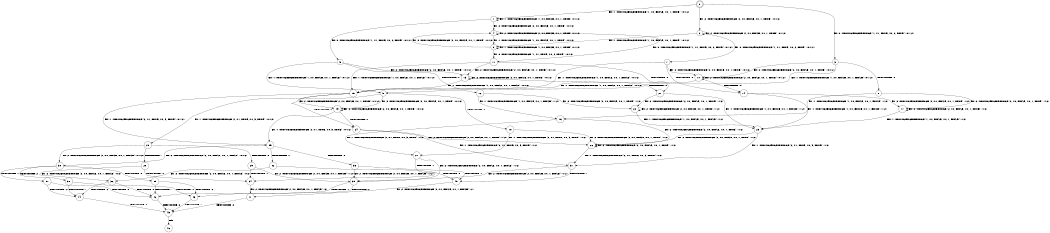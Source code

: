 digraph BCG {
size = "7, 10.5";
center = TRUE;
node [shape = circle];
0 [peripheries = 2];
0 -> 1 [label = "EX !1 !ATOMIC_EXCH_BRANCH (1, +0, FALSE, +0, 1, TRUE) !:0:1:2:"];
0 -> 2 [label = "EX !2 !ATOMIC_EXCH_BRANCH (2, +0, FALSE, +0, 1, TRUE) !:0:1:2:"];
0 -> 3 [label = "EX !0 !ATOMIC_EXCH_BRANCH (1, +1, TRUE, +0, 2, TRUE) !:0:1:2:"];
1 -> 4 [label = "EX !2 !ATOMIC_EXCH_BRANCH (2, +0, FALSE, +0, 1, TRUE) !:0:1:2:"];
1 -> 5 [label = "EX !0 !ATOMIC_EXCH_BRANCH (1, +1, TRUE, +0, 2, TRUE) !:0:1:2:"];
1 -> 1 [label = "EX !1 !ATOMIC_EXCH_BRANCH (1, +0, FALSE, +0, 1, TRUE) !:0:1:2:"];
2 -> 6 [label = "EX !1 !ATOMIC_EXCH_BRANCH (1, +0, FALSE, +0, 1, TRUE) !:0:1:2:"];
2 -> 7 [label = "EX !0 !ATOMIC_EXCH_BRANCH (1, +1, TRUE, +0, 2, TRUE) !:0:1:2:"];
2 -> 2 [label = "EX !2 !ATOMIC_EXCH_BRANCH (2, +0, FALSE, +0, 1, TRUE) !:0:1:2:"];
3 -> 8 [label = "TERMINATE !0"];
3 -> 9 [label = "EX !1 !ATOMIC_EXCH_BRANCH (1, +0, FALSE, +0, 1, FALSE) !:0:1:2:"];
3 -> 10 [label = "EX !2 !ATOMIC_EXCH_BRANCH (2, +0, FALSE, +0, 1, TRUE) !:0:1:2:"];
4 -> 11 [label = "EX !0 !ATOMIC_EXCH_BRANCH (1, +1, TRUE, +0, 2, TRUE) !:0:1:2:"];
4 -> 4 [label = "EX !2 !ATOMIC_EXCH_BRANCH (2, +0, FALSE, +0, 1, TRUE) !:0:1:2:"];
4 -> 6 [label = "EX !1 !ATOMIC_EXCH_BRANCH (1, +0, FALSE, +0, 1, TRUE) !:0:1:2:"];
5 -> 12 [label = "TERMINATE !0"];
5 -> 13 [label = "EX !2 !ATOMIC_EXCH_BRANCH (2, +0, FALSE, +0, 1, TRUE) !:0:1:2:"];
5 -> 9 [label = "EX !1 !ATOMIC_EXCH_BRANCH (1, +0, FALSE, +0, 1, FALSE) !:0:1:2:"];
6 -> 11 [label = "EX !0 !ATOMIC_EXCH_BRANCH (1, +1, TRUE, +0, 2, TRUE) !:0:1:2:"];
6 -> 4 [label = "EX !2 !ATOMIC_EXCH_BRANCH (2, +0, FALSE, +0, 1, TRUE) !:0:1:2:"];
6 -> 6 [label = "EX !1 !ATOMIC_EXCH_BRANCH (1, +0, FALSE, +0, 1, TRUE) !:0:1:2:"];
7 -> 14 [label = "TERMINATE !0"];
7 -> 15 [label = "EX !1 !ATOMIC_EXCH_BRANCH (1, +0, FALSE, +0, 1, FALSE) !:0:1:2:"];
7 -> 10 [label = "EX !2 !ATOMIC_EXCH_BRANCH (2, +0, FALSE, +0, 1, TRUE) !:0:1:2:"];
8 -> 16 [label = "EX !1 !ATOMIC_EXCH_BRANCH (1, +0, FALSE, +0, 1, FALSE) !:1:2:"];
8 -> 17 [label = "EX !2 !ATOMIC_EXCH_BRANCH (2, +0, FALSE, +0, 1, TRUE) !:1:2:"];
9 -> 18 [label = "TERMINATE !0"];
9 -> 19 [label = "EX !2 !ATOMIC_EXCH_BRANCH (2, +0, FALSE, +0, 1, TRUE) !:0:1:2:"];
9 -> 20 [label = "EX !1 !ATOMIC_EXCH_BRANCH (2, +1, TRUE, +0, 3, TRUE) !:0:1:2:"];
10 -> 14 [label = "TERMINATE !0"];
10 -> 15 [label = "EX !1 !ATOMIC_EXCH_BRANCH (1, +0, FALSE, +0, 1, FALSE) !:0:1:2:"];
10 -> 10 [label = "EX !2 !ATOMIC_EXCH_BRANCH (2, +0, FALSE, +0, 1, TRUE) !:0:1:2:"];
11 -> 21 [label = "TERMINATE !0"];
11 -> 13 [label = "EX !2 !ATOMIC_EXCH_BRANCH (2, +0, FALSE, +0, 1, TRUE) !:0:1:2:"];
11 -> 15 [label = "EX !1 !ATOMIC_EXCH_BRANCH (1, +0, FALSE, +0, 1, FALSE) !:0:1:2:"];
12 -> 22 [label = "EX !2 !ATOMIC_EXCH_BRANCH (2, +0, FALSE, +0, 1, TRUE) !:1:2:"];
12 -> 16 [label = "EX !1 !ATOMIC_EXCH_BRANCH (1, +0, FALSE, +0, 1, FALSE) !:1:2:"];
13 -> 21 [label = "TERMINATE !0"];
13 -> 13 [label = "EX !2 !ATOMIC_EXCH_BRANCH (2, +0, FALSE, +0, 1, TRUE) !:0:1:2:"];
13 -> 15 [label = "EX !1 !ATOMIC_EXCH_BRANCH (1, +0, FALSE, +0, 1, FALSE) !:0:1:2:"];
14 -> 23 [label = "EX !1 !ATOMIC_EXCH_BRANCH (1, +0, FALSE, +0, 1, FALSE) !:1:2:"];
14 -> 17 [label = "EX !2 !ATOMIC_EXCH_BRANCH (2, +0, FALSE, +0, 1, TRUE) !:1:2:"];
15 -> 24 [label = "TERMINATE !0"];
15 -> 19 [label = "EX !2 !ATOMIC_EXCH_BRANCH (2, +0, FALSE, +0, 1, TRUE) !:0:1:2:"];
15 -> 25 [label = "EX !1 !ATOMIC_EXCH_BRANCH (2, +1, TRUE, +0, 3, TRUE) !:0:1:2:"];
16 -> 26 [label = "EX !2 !ATOMIC_EXCH_BRANCH (2, +0, FALSE, +0, 1, TRUE) !:1:2:"];
16 -> 27 [label = "EX !1 !ATOMIC_EXCH_BRANCH (2, +1, TRUE, +0, 3, TRUE) !:1:2:"];
17 -> 23 [label = "EX !1 !ATOMIC_EXCH_BRANCH (1, +0, FALSE, +0, 1, FALSE) !:1:2:"];
17 -> 17 [label = "EX !2 !ATOMIC_EXCH_BRANCH (2, +0, FALSE, +0, 1, TRUE) !:1:2:"];
18 -> 26 [label = "EX !2 !ATOMIC_EXCH_BRANCH (2, +0, FALSE, +0, 1, TRUE) !:1:2:"];
18 -> 27 [label = "EX !1 !ATOMIC_EXCH_BRANCH (2, +1, TRUE, +0, 3, TRUE) !:1:2:"];
19 -> 24 [label = "TERMINATE !0"];
19 -> 19 [label = "EX !2 !ATOMIC_EXCH_BRANCH (2, +0, FALSE, +0, 1, TRUE) !:0:1:2:"];
19 -> 25 [label = "EX !1 !ATOMIC_EXCH_BRANCH (2, +1, TRUE, +0, 3, TRUE) !:0:1:2:"];
20 -> 28 [label = "TERMINATE !1"];
20 -> 29 [label = "TERMINATE !0"];
20 -> 30 [label = "EX !2 !ATOMIC_EXCH_BRANCH (2, +0, FALSE, +0, 1, FALSE) !:0:1:2:"];
21 -> 22 [label = "EX !2 !ATOMIC_EXCH_BRANCH (2, +0, FALSE, +0, 1, TRUE) !:1:2:"];
21 -> 23 [label = "EX !1 !ATOMIC_EXCH_BRANCH (1, +0, FALSE, +0, 1, FALSE) !:1:2:"];
22 -> 22 [label = "EX !2 !ATOMIC_EXCH_BRANCH (2, +0, FALSE, +0, 1, TRUE) !:1:2:"];
22 -> 23 [label = "EX !1 !ATOMIC_EXCH_BRANCH (1, +0, FALSE, +0, 1, FALSE) !:1:2:"];
23 -> 26 [label = "EX !2 !ATOMIC_EXCH_BRANCH (2, +0, FALSE, +0, 1, TRUE) !:1:2:"];
23 -> 31 [label = "EX !1 !ATOMIC_EXCH_BRANCH (2, +1, TRUE, +0, 3, TRUE) !:1:2:"];
24 -> 26 [label = "EX !2 !ATOMIC_EXCH_BRANCH (2, +0, FALSE, +0, 1, TRUE) !:1:2:"];
24 -> 31 [label = "EX !1 !ATOMIC_EXCH_BRANCH (2, +1, TRUE, +0, 3, TRUE) !:1:2:"];
25 -> 32 [label = "TERMINATE !1"];
25 -> 33 [label = "TERMINATE !0"];
25 -> 30 [label = "EX !2 !ATOMIC_EXCH_BRANCH (2, +0, FALSE, +0, 1, FALSE) !:0:1:2:"];
26 -> 26 [label = "EX !2 !ATOMIC_EXCH_BRANCH (2, +0, FALSE, +0, 1, TRUE) !:1:2:"];
26 -> 31 [label = "EX !1 !ATOMIC_EXCH_BRANCH (2, +1, TRUE, +0, 3, TRUE) !:1:2:"];
27 -> 34 [label = "TERMINATE !1"];
27 -> 35 [label = "EX !2 !ATOMIC_EXCH_BRANCH (2, +0, FALSE, +0, 1, FALSE) !:1:2:"];
28 -> 34 [label = "TERMINATE !0"];
28 -> 36 [label = "EX !2 !ATOMIC_EXCH_BRANCH (2, +0, FALSE, +0, 1, FALSE) !:0:2:"];
29 -> 34 [label = "TERMINATE !1"];
29 -> 35 [label = "EX !2 !ATOMIC_EXCH_BRANCH (2, +0, FALSE, +0, 1, FALSE) !:1:2:"];
30 -> 37 [label = "TERMINATE !1"];
30 -> 38 [label = "TERMINATE !2"];
30 -> 39 [label = "TERMINATE !0"];
31 -> 40 [label = "TERMINATE !1"];
31 -> 35 [label = "EX !2 !ATOMIC_EXCH_BRANCH (2, +0, FALSE, +0, 1, FALSE) !:1:2:"];
32 -> 40 [label = "TERMINATE !0"];
32 -> 36 [label = "EX !2 !ATOMIC_EXCH_BRANCH (2, +0, FALSE, +0, 1, FALSE) !:0:2:"];
33 -> 40 [label = "TERMINATE !1"];
33 -> 35 [label = "EX !2 !ATOMIC_EXCH_BRANCH (2, +0, FALSE, +0, 1, FALSE) !:1:2:"];
34 -> 41 [label = "EX !2 !ATOMIC_EXCH_BRANCH (2, +0, FALSE, +0, 1, FALSE) !:2:"];
35 -> 42 [label = "TERMINATE !1"];
35 -> 43 [label = "TERMINATE !2"];
36 -> 44 [label = "TERMINATE !2"];
36 -> 42 [label = "TERMINATE !0"];
37 -> 44 [label = "TERMINATE !2"];
37 -> 42 [label = "TERMINATE !0"];
38 -> 44 [label = "TERMINATE !1"];
38 -> 43 [label = "TERMINATE !0"];
39 -> 42 [label = "TERMINATE !1"];
39 -> 43 [label = "TERMINATE !2"];
40 -> 41 [label = "EX !2 !ATOMIC_EXCH_BRANCH (2, +0, FALSE, +0, 1, FALSE) !:2:"];
41 -> 45 [label = "TERMINATE !2"];
42 -> 45 [label = "TERMINATE !2"];
43 -> 45 [label = "TERMINATE !1"];
44 -> 45 [label = "TERMINATE !0"];
45 -> 46 [label = "exit"];
}
